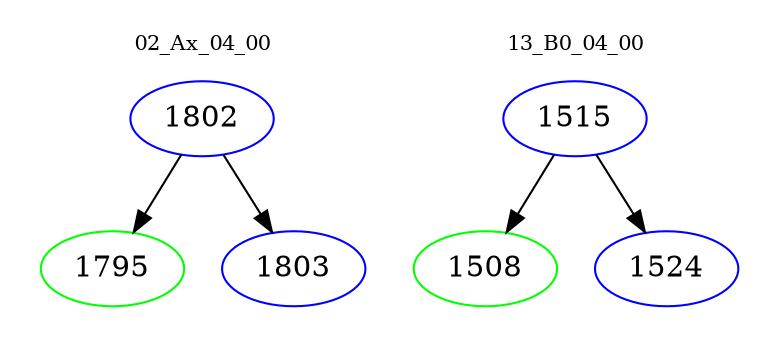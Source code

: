 digraph{
subgraph cluster_0 {
color = white
label = "02_Ax_04_00";
fontsize=10;
T0_1802 [label="1802", color="blue"]
T0_1802 -> T0_1795 [color="black"]
T0_1795 [label="1795", color="green"]
T0_1802 -> T0_1803 [color="black"]
T0_1803 [label="1803", color="blue"]
}
subgraph cluster_1 {
color = white
label = "13_B0_04_00";
fontsize=10;
T1_1515 [label="1515", color="blue"]
T1_1515 -> T1_1508 [color="black"]
T1_1508 [label="1508", color="green"]
T1_1515 -> T1_1524 [color="black"]
T1_1524 [label="1524", color="blue"]
}
}

